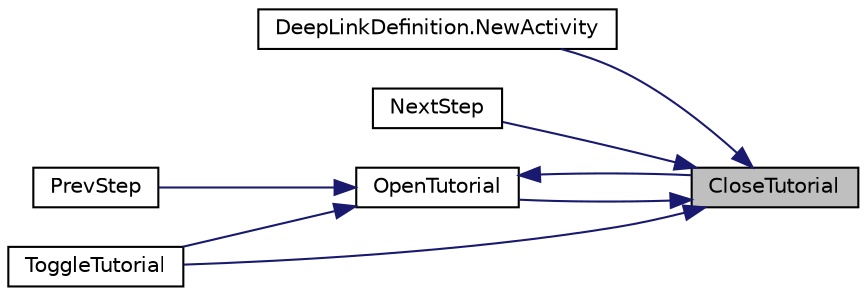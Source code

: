 digraph "CloseTutorial"
{
 // INTERACTIVE_SVG=YES
 // LATEX_PDF_SIZE
  edge [fontname="Helvetica",fontsize="10",labelfontname="Helvetica",labelfontsize="10"];
  node [fontname="Helvetica",fontsize="10",shape=record];
  rankdir="RL";
  Node1 [label="CloseTutorial",height=0.2,width=0.4,color="black", fillcolor="grey75", style="filled", fontcolor="black",tooltip="Tutorial is done and will not be shoen next time"];
  Node1 -> Node2 [dir="back",color="midnightblue",fontsize="10",style="solid",fontname="Helvetica"];
  Node2 [label="DeepLinkDefinition.NewActivity",height=0.2,width=0.4,color="black", fillcolor="white", style="filled",URL="$class_deep_link_definition.html#a99ab8fd388d9645bfe8a81b6863cecd0",tooltip="Creates a new activity via a deep link, e.g. using wekit:/new"];
  Node1 -> Node3 [dir="back",color="midnightblue",fontsize="10",style="solid",fontname="Helvetica"];
  Node3 [label="NextStep",height=0.2,width=0.4,color="black", fillcolor="white", style="filled",URL="$class_mirage_x_r_1_1_tutorial_manager.html#ae75ede018e2e9b705796071fd71ef05a",tooltip="Jump to the next step of the tutorial"];
  Node1 -> Node4 [dir="back",color="midnightblue",fontsize="10",style="solid",fontname="Helvetica"];
  Node4 [label="OpenTutorial",height=0.2,width=0.4,color="black", fillcolor="white", style="filled",URL="$class_mirage_x_r_1_1_tutorial_manager.html#a18b7b390c0f5ab10eeef8b70b585a252",tooltip="Reset tutorial"];
  Node4 -> Node1 [dir="back",color="midnightblue",fontsize="10",style="solid",fontname="Helvetica"];
  Node4 -> Node5 [dir="back",color="midnightblue",fontsize="10",style="solid",fontname="Helvetica"];
  Node5 [label="PrevStep",height=0.2,width=0.4,color="black", fillcolor="white", style="filled",URL="$class_mirage_x_r_1_1_tutorial_manager.html#af9a647da1d602aa4c146900215a4fb64",tooltip="Jump to the previous step of the tutorial"];
  Node4 -> Node6 [dir="back",color="midnightblue",fontsize="10",style="solid",fontname="Helvetica"];
  Node6 [label="ToggleTutorial",height=0.2,width=0.4,color="black", fillcolor="white", style="filled",URL="$class_mirage_x_r_1_1_tutorial_manager.html#a31f10ff4ae84b3fa83669e776d4c4e20",tooltip="change the activation state of tutorial"];
  Node1 -> Node6 [dir="back",color="midnightblue",fontsize="10",style="solid",fontname="Helvetica"];
}
